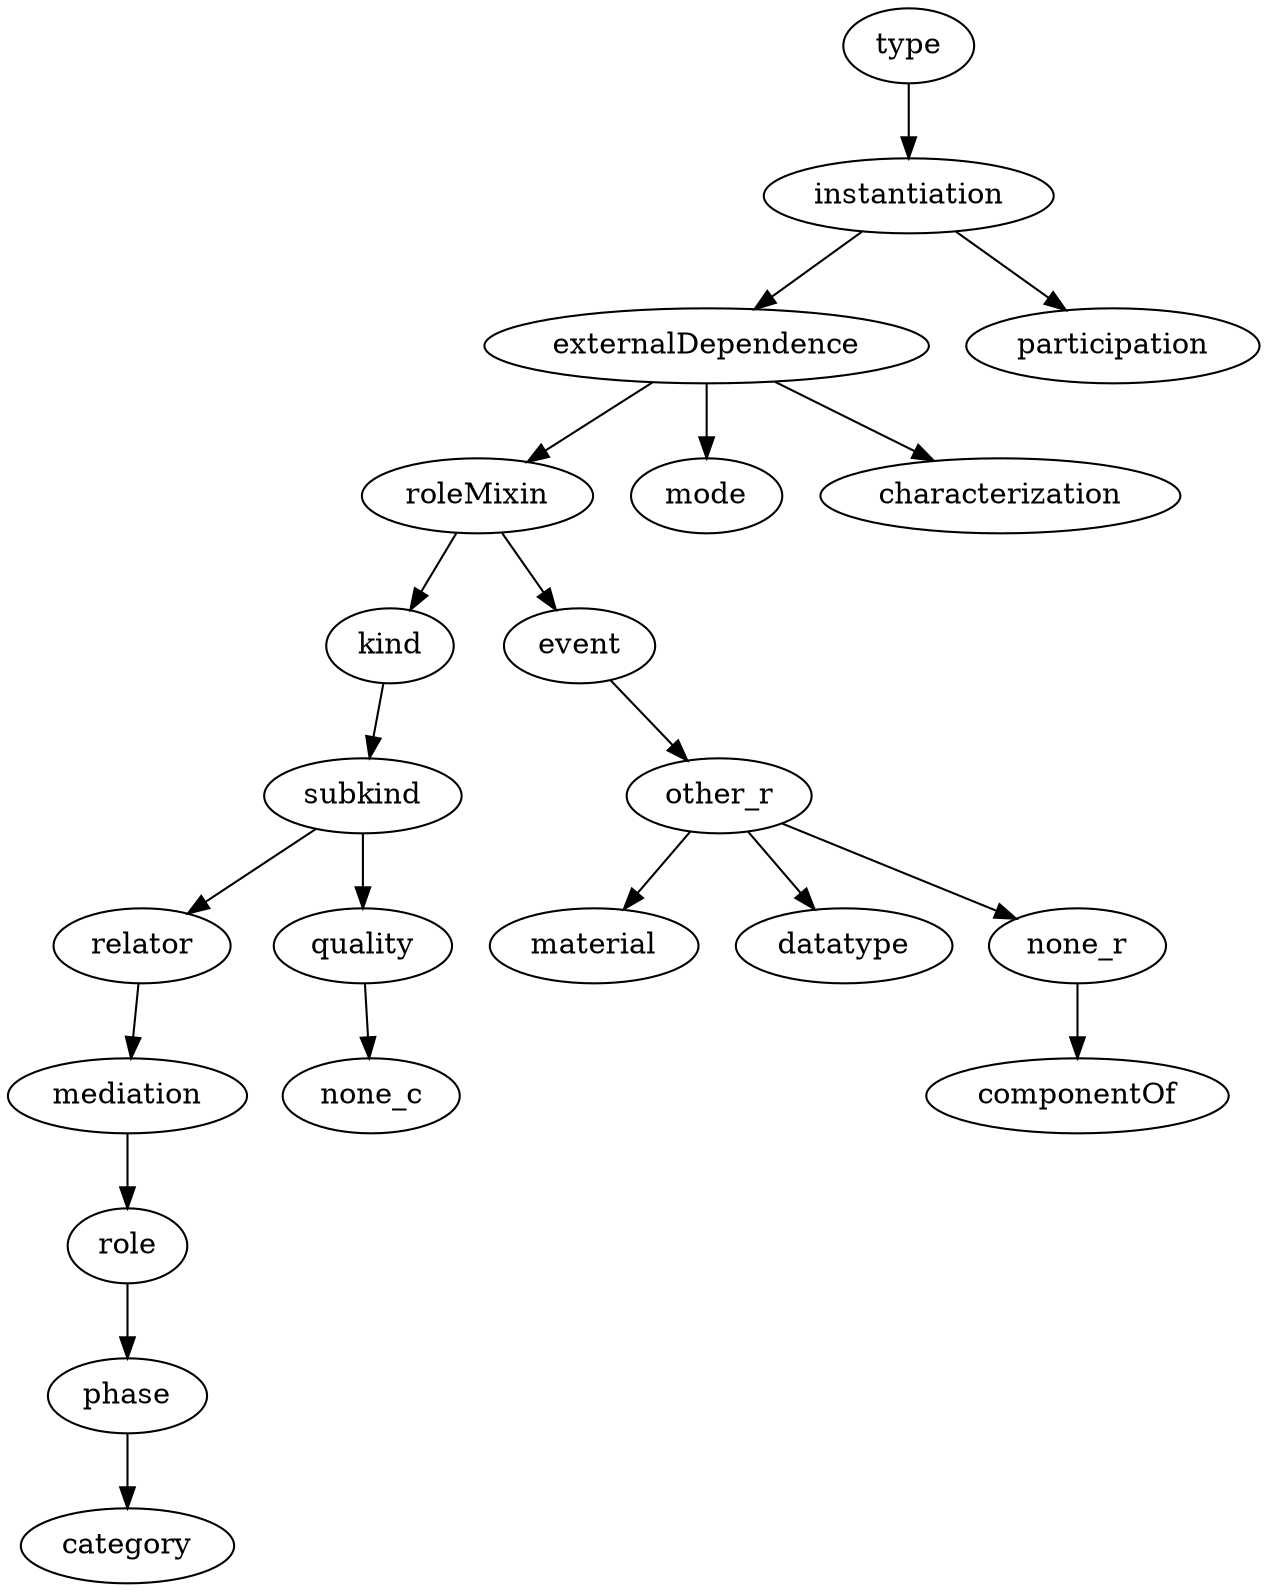 strict digraph  {
type;
instantiation;
externalDependence;
participation;
roleMixin;
mode;
characterization;
kind;
event;
subkind;
relator;
quality;
mediation;
role;
phase;
category;
none_c;
other_r;
material;
datatype;
none_r;
componentOf;
type -> instantiation;
instantiation -> externalDependence;
instantiation -> participation;
externalDependence -> roleMixin;
externalDependence -> mode;
externalDependence -> characterization;
roleMixin -> kind;
roleMixin -> event;
kind -> subkind;
event -> other_r;
subkind -> relator;
subkind -> quality;
relator -> mediation;
quality -> none_c;
mediation -> role;
role -> phase;
phase -> category;
other_r -> material;
other_r -> datatype;
other_r -> none_r;
none_r -> componentOf;
}
